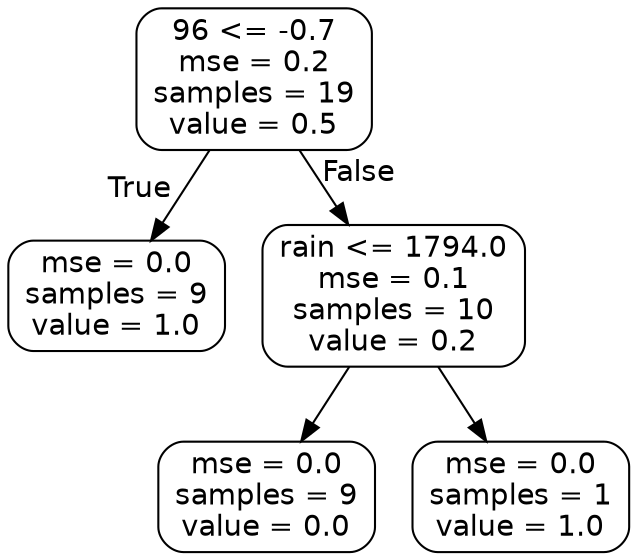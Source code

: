digraph Tree {
node [shape=box, style="rounded", color="black", fontname=helvetica] ;
edge [fontname=helvetica] ;
0 [label="96 <= -0.7\nmse = 0.2\nsamples = 19\nvalue = 0.5"] ;
1 [label="mse = 0.0\nsamples = 9\nvalue = 1.0"] ;
0 -> 1 [labeldistance=2.5, labelangle=45, headlabel="True"] ;
2 [label="rain <= 1794.0\nmse = 0.1\nsamples = 10\nvalue = 0.2"] ;
0 -> 2 [labeldistance=2.5, labelangle=-45, headlabel="False"] ;
3 [label="mse = 0.0\nsamples = 9\nvalue = 0.0"] ;
2 -> 3 ;
4 [label="mse = 0.0\nsamples = 1\nvalue = 1.0"] ;
2 -> 4 ;
}